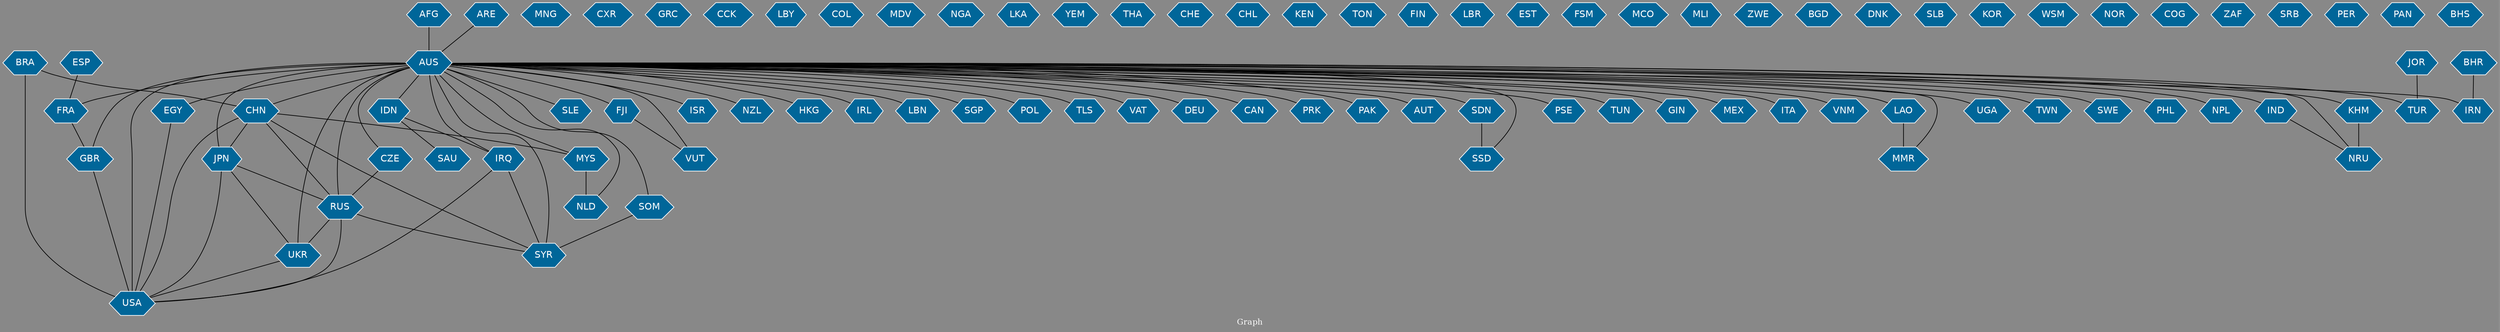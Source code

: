 // Countries together in item graph
graph {
	graph [bgcolor="#888888" fontcolor=white fontsize=12 label="Graph" outputorder=edgesfirst overlap=prism]
	node [color=white fillcolor="#006699" fontcolor=white fontname=Helvetica shape=hexagon style=filled]
	edge [arrowhead=open color=black fontcolor=white fontname=Courier fontsize=12]
		PHL [label=PHL]
		AUS [label=AUS]
		NPL [label=NPL]
		MNG [label=MNG]
		KHM [label=KHM]
		"CXR " [label="CXR "]
		FRA [label=FRA]
		GBR [label=GBR]
		SLE [label=SLE]
		VUT [label=VUT]
		NRU [label=NRU]
		USA [label=USA]
		GRC [label=GRC]
		IRQ [label=IRQ]
		"CCK " [label="CCK "]
		SYR [label=SYR]
		IND [label=IND]
		CHN [label=CHN]
		LBY [label=LBY]
		ISR [label=ISR]
		JPN [label=JPN]
		NZL [label=NZL]
		FJI [label=FJI]
		COL [label=COL]
		EGY [label=EGY]
		HKG [label=HKG]
		IRL [label=IRL]
		IDN [label=IDN]
		MDV [label=MDV]
		LBN [label=LBN]
		SGP [label=SGP]
		NGA [label=NGA]
		POL [label=POL]
		TLS [label=TLS]
		LKA [label=LKA]
		RUS [label=RUS]
		CZE [label=CZE]
		VAT [label=VAT]
		AFG [label=AFG]
		DEU [label=DEU]
		SOM [label=SOM]
		YEM [label=YEM]
		THA [label=THA]
		UKR [label=UKR]
		MYS [label=MYS]
		CAN [label=CAN]
		CHE [label=CHE]
		CHL [label=CHL]
		TUR [label=TUR]
		KEN [label=KEN]
		BHR [label=BHR]
		TON [label=TON]
		IRN [label=IRN]
		PRK [label=PRK]
		PAK [label=PAK]
		AUT [label=AUT]
		SSD [label=SSD]
		SDN [label=SDN]
		NLD [label=NLD]
		FIN [label=FIN]
		PSE [label=PSE]
		LBR [label=LBR]
		TUN [label=TUN]
		GIN [label=GIN]
		EST [label=EST]
		FSM [label=FSM]
		BRA [label=BRA]
		MCO [label=MCO]
		ESP [label=ESP]
		MEX [label=MEX]
		MLI [label=MLI]
		ITA [label=ITA]
		ZWE [label=ZWE]
		BGD [label=BGD]
		DNK [label=DNK]
		SLB [label=SLB]
		KOR [label=KOR]
		VNM [label=VNM]
		WSM [label=WSM]
		NOR [label=NOR]
		MMR [label=MMR]
		COG [label=COG]
		SAU [label=SAU]
		LAO [label=LAO]
		ZAF [label=ZAF]
		SRB [label=SRB]
		UGA [label=UGA]
		PER [label=PER]
		TWN [label=TWN]
		JOR [label=JOR]
		PAN [label=PAN]
		SWE [label=SWE]
		ARE [label=ARE]
		BHS [label=BHS]
			AUS -- VAT [weight=2]
			BRA -- USA [weight=1]
			LAO -- MMR [weight=2]
			AUS -- LAO [weight=1]
			AUS -- SSD [weight=1]
			AUS -- FRA [weight=3]
			AUS -- JPN [weight=5]
			AUS -- SGP [weight=3]
			AUS -- LBN [weight=1]
			SDN -- SSD [weight=4]
			AUS -- TUN [weight=1]
			AUS -- GIN [weight=1]
			AUS -- PSE [weight=2]
			AUS -- PAK [weight=1]
			AUS -- ISR [weight=1]
			AUS -- KHM [weight=2]
			BHR -- IRN [weight=1]
			AUS -- DEU [weight=3]
			AUS -- EGY [weight=2]
			JPN -- USA [weight=5]
			CHN -- USA [weight=8]
			AUS -- USA [weight=33]
			AUS -- CZE [weight=1]
			AUS -- CAN [weight=4]
			RUS -- SYR [weight=1]
			IDN -- SAU [weight=1]
			AUS -- IRQ [weight=32]
			AUS -- IRL [weight=2]
			EGY -- USA [weight=1]
			CHN -- JPN [weight=3]
			JOR -- TUR [weight=1]
			UKR -- USA [weight=3]
			IRQ -- SYR [weight=1]
			AUS -- SWE [weight=1]
			AUS -- SLE [weight=1]
			AUS -- IDN [weight=6]
			SOM -- SYR [weight=1]
			AUS -- NRU [weight=1]
			AUS -- GBR [weight=8]
			FRA -- GBR [weight=1]
			KHM -- NRU [weight=3]
			ESP -- FRA [weight=1]
			FJI -- VUT [weight=1]
			IND -- NRU [weight=1]
			AUS -- NZL [weight=3]
			AFG -- AUS [weight=9]
			AUS -- SOM [weight=1]
			RUS -- UKR [weight=8]
			AUS -- MEX [weight=2]
			AUS -- TWN [weight=1]
			AUS -- HKG [weight=1]
			AUS -- SDN [weight=2]
			AUS -- MMR [weight=1]
			GBR -- USA [weight=3]
			AUS -- NPL [weight=15]
			AUS -- UGA [weight=1]
			AUS -- TLS [weight=1]
			AUS -- UKR [weight=7]
			AUS -- IRN [weight=2]
			AUS -- FJI [weight=2]
			AUS -- PRK [weight=1]
			MYS -- NLD [weight=3]
			AUS -- POL [weight=2]
			IRQ -- USA [weight=5]
			AUS -- IND [weight=11]
			AUS -- SYR [weight=3]
			AUS -- VUT [weight=7]
			AUS -- TUR [weight=1]
			AUS -- RUS [weight=14]
			IDN -- IRQ [weight=1]
			CHN -- RUS [weight=2]
			JPN -- UKR [weight=2]
			RUS -- USA [weight=2]
			JPN -- RUS [weight=2]
			AUS -- PHL [weight=1]
			AUS -- AUT [weight=1]
			CHN -- SYR [weight=1]
			CHN -- MYS [weight=1]
			BRA -- CHN [weight=1]
			AUS -- ITA [weight=1]
			AUS -- CHN [weight=20]
			CZE -- RUS [weight=1]
			AUS -- NLD [weight=1]
			AUS -- VNM [weight=1]
			ARE -- AUS [weight=1]
			AUS -- MYS [weight=2]
}